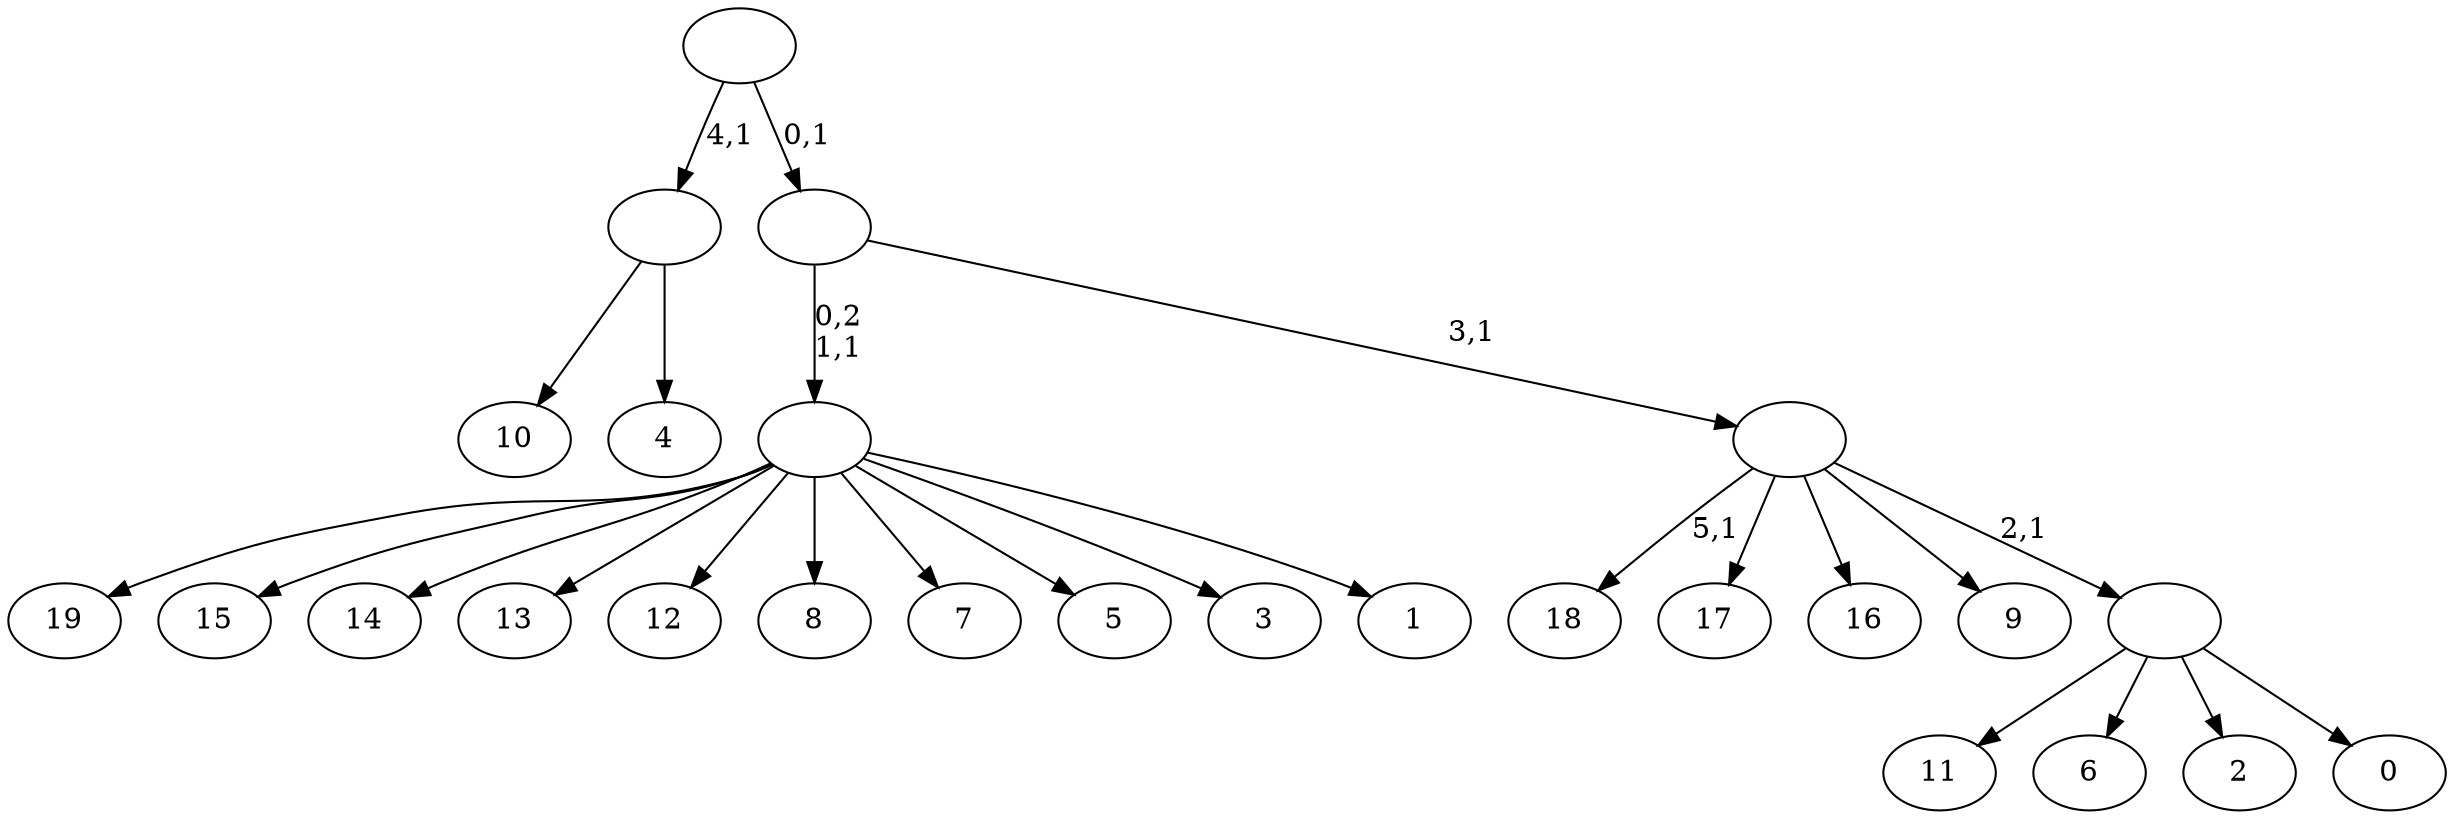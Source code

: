 digraph T {
	26 [label="19"]
	25 [label="18"]
	23 [label="17"]
	22 [label="16"]
	21 [label="15"]
	20 [label="14"]
	19 [label="13"]
	18 [label="12"]
	17 [label="11"]
	16 [label="10"]
	15 [label="9"]
	14 [label="8"]
	13 [label="7"]
	12 [label="6"]
	11 [label="5"]
	10 [label="4"]
	9 [label=""]
	8 [label="3"]
	7 [label="2"]
	6 [label="1"]
	5 [label=""]
	4 [label="0"]
	3 [label=""]
	2 [label=""]
	1 [label=""]
	0 [label=""]
	9 -> 16 [label=""]
	9 -> 10 [label=""]
	5 -> 26 [label=""]
	5 -> 21 [label=""]
	5 -> 20 [label=""]
	5 -> 19 [label=""]
	5 -> 18 [label=""]
	5 -> 14 [label=""]
	5 -> 13 [label=""]
	5 -> 11 [label=""]
	5 -> 8 [label=""]
	5 -> 6 [label=""]
	3 -> 17 [label=""]
	3 -> 12 [label=""]
	3 -> 7 [label=""]
	3 -> 4 [label=""]
	2 -> 25 [label="5,1"]
	2 -> 23 [label=""]
	2 -> 22 [label=""]
	2 -> 15 [label=""]
	2 -> 3 [label="2,1"]
	1 -> 5 [label="0,2\n1,1"]
	1 -> 2 [label="3,1"]
	0 -> 9 [label="4,1"]
	0 -> 1 [label="0,1"]
}
